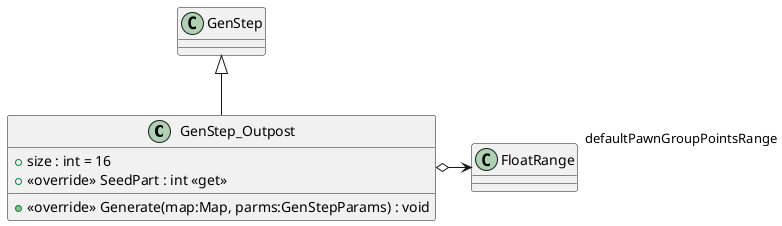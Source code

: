 @startuml
class GenStep_Outpost {
    + size : int = 16
    + <<override>> SeedPart : int <<get>>
    + <<override>> Generate(map:Map, parms:GenStepParams) : void
}
GenStep <|-- GenStep_Outpost
GenStep_Outpost o-> "defaultPawnGroupPointsRange" FloatRange
@enduml
